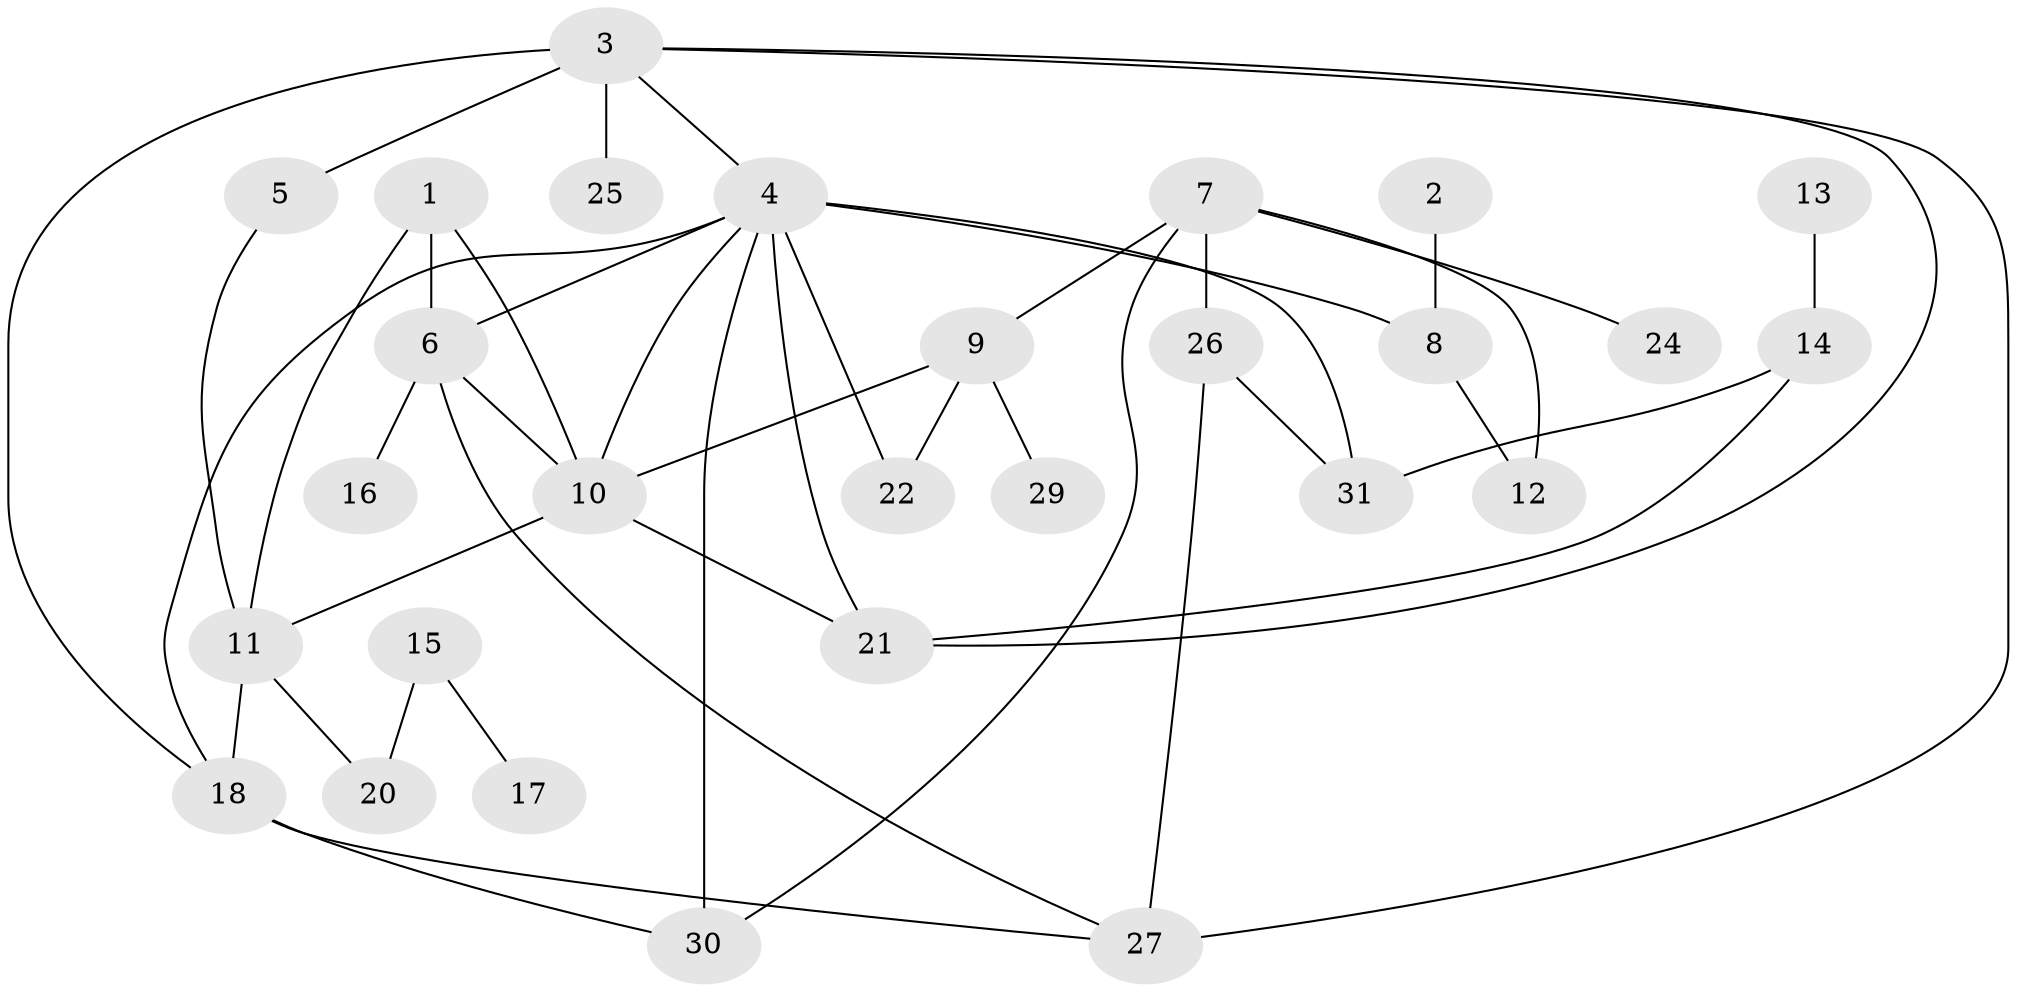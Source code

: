 // original degree distribution, {4: 0.29411764705882354, 1: 0.13725490196078433, 3: 0.17647058823529413, 2: 0.2549019607843137, 6: 0.0392156862745098, 5: 0.0392156862745098, 0: 0.058823529411764705}
// Generated by graph-tools (version 1.1) at 2025/47/03/04/25 22:47:57]
// undirected, 28 vertices, 44 edges
graph export_dot {
  node [color=gray90,style=filled];
  1;
  2;
  3;
  4;
  5;
  6;
  7;
  8;
  9;
  10;
  11;
  12;
  13;
  14;
  15;
  16;
  17;
  18;
  20;
  21;
  22;
  24;
  25;
  26;
  27;
  29;
  30;
  31;
  1 -- 6 [weight=2.0];
  1 -- 10 [weight=1.0];
  1 -- 11 [weight=1.0];
  2 -- 8 [weight=1.0];
  3 -- 4 [weight=1.0];
  3 -- 5 [weight=2.0];
  3 -- 18 [weight=1.0];
  3 -- 21 [weight=1.0];
  3 -- 25 [weight=1.0];
  3 -- 27 [weight=1.0];
  4 -- 6 [weight=2.0];
  4 -- 8 [weight=2.0];
  4 -- 10 [weight=1.0];
  4 -- 18 [weight=1.0];
  4 -- 21 [weight=1.0];
  4 -- 22 [weight=1.0];
  4 -- 30 [weight=1.0];
  4 -- 31 [weight=2.0];
  5 -- 11 [weight=1.0];
  6 -- 10 [weight=1.0];
  6 -- 16 [weight=1.0];
  6 -- 27 [weight=1.0];
  7 -- 9 [weight=1.0];
  7 -- 12 [weight=1.0];
  7 -- 24 [weight=1.0];
  7 -- 26 [weight=1.0];
  7 -- 30 [weight=1.0];
  8 -- 12 [weight=1.0];
  9 -- 10 [weight=1.0];
  9 -- 22 [weight=1.0];
  9 -- 29 [weight=1.0];
  10 -- 11 [weight=1.0];
  10 -- 21 [weight=1.0];
  11 -- 18 [weight=1.0];
  11 -- 20 [weight=1.0];
  13 -- 14 [weight=1.0];
  14 -- 21 [weight=1.0];
  14 -- 31 [weight=1.0];
  15 -- 17 [weight=1.0];
  15 -- 20 [weight=1.0];
  18 -- 27 [weight=1.0];
  18 -- 30 [weight=1.0];
  26 -- 27 [weight=1.0];
  26 -- 31 [weight=1.0];
}
